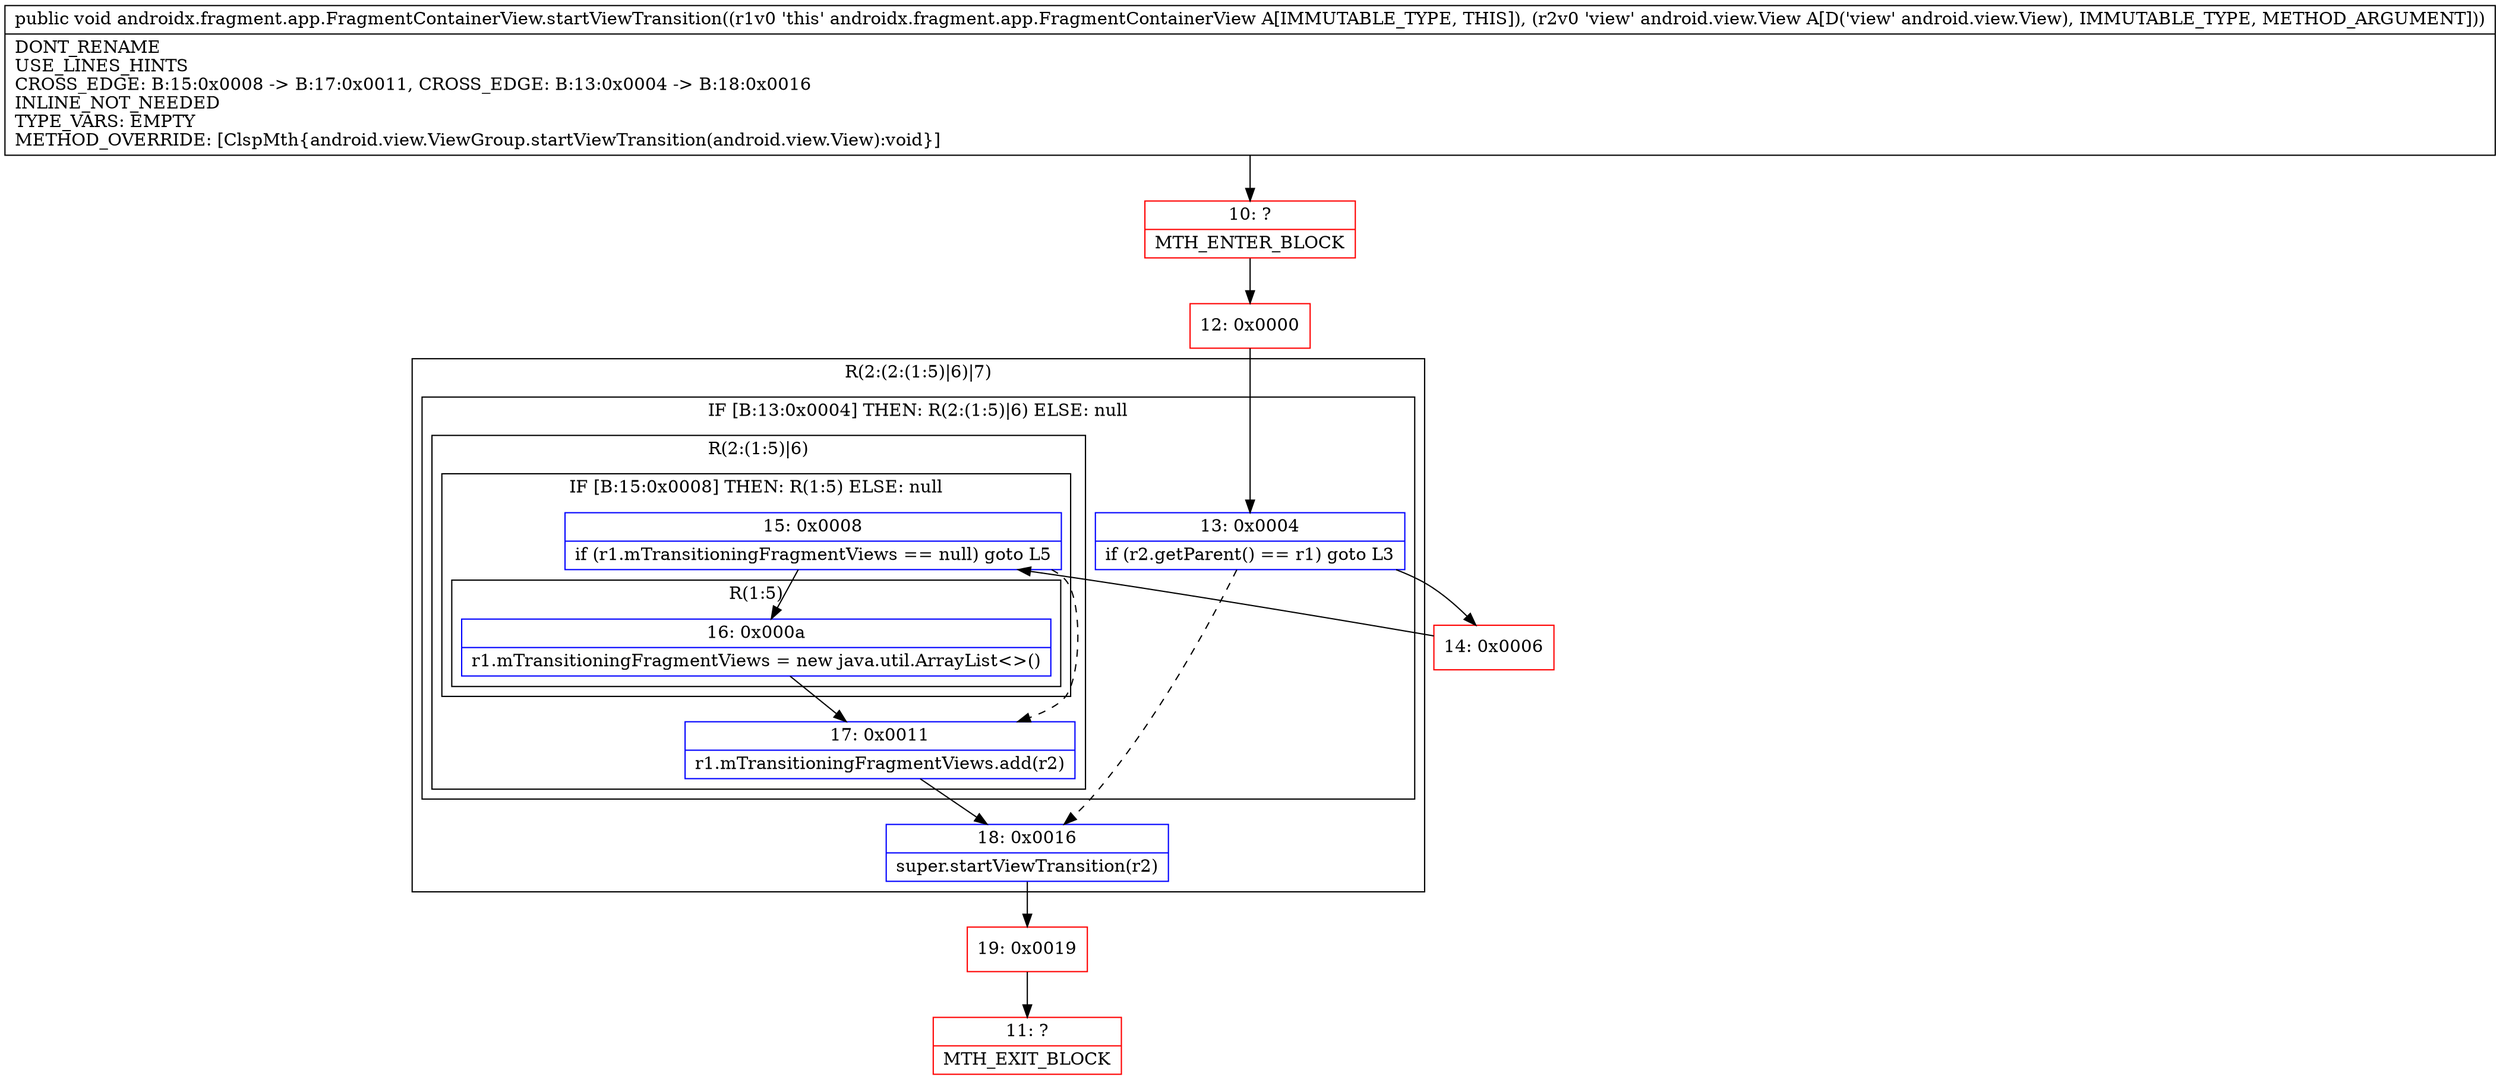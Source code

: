 digraph "CFG forandroidx.fragment.app.FragmentContainerView.startViewTransition(Landroid\/view\/View;)V" {
subgraph cluster_Region_572740437 {
label = "R(2:(2:(1:5)|6)|7)";
node [shape=record,color=blue];
subgraph cluster_IfRegion_540731283 {
label = "IF [B:13:0x0004] THEN: R(2:(1:5)|6) ELSE: null";
node [shape=record,color=blue];
Node_13 [shape=record,label="{13\:\ 0x0004|if (r2.getParent() == r1) goto L3\l}"];
subgraph cluster_Region_1969683960 {
label = "R(2:(1:5)|6)";
node [shape=record,color=blue];
subgraph cluster_IfRegion_2145607183 {
label = "IF [B:15:0x0008] THEN: R(1:5) ELSE: null";
node [shape=record,color=blue];
Node_15 [shape=record,label="{15\:\ 0x0008|if (r1.mTransitioningFragmentViews == null) goto L5\l}"];
subgraph cluster_Region_1197605725 {
label = "R(1:5)";
node [shape=record,color=blue];
Node_16 [shape=record,label="{16\:\ 0x000a|r1.mTransitioningFragmentViews = new java.util.ArrayList\<\>()\l}"];
}
}
Node_17 [shape=record,label="{17\:\ 0x0011|r1.mTransitioningFragmentViews.add(r2)\l}"];
}
}
Node_18 [shape=record,label="{18\:\ 0x0016|super.startViewTransition(r2)\l}"];
}
Node_10 [shape=record,color=red,label="{10\:\ ?|MTH_ENTER_BLOCK\l}"];
Node_12 [shape=record,color=red,label="{12\:\ 0x0000}"];
Node_14 [shape=record,color=red,label="{14\:\ 0x0006}"];
Node_19 [shape=record,color=red,label="{19\:\ 0x0019}"];
Node_11 [shape=record,color=red,label="{11\:\ ?|MTH_EXIT_BLOCK\l}"];
MethodNode[shape=record,label="{public void androidx.fragment.app.FragmentContainerView.startViewTransition((r1v0 'this' androidx.fragment.app.FragmentContainerView A[IMMUTABLE_TYPE, THIS]), (r2v0 'view' android.view.View A[D('view' android.view.View), IMMUTABLE_TYPE, METHOD_ARGUMENT]))  | DONT_RENAME\lUSE_LINES_HINTS\lCROSS_EDGE: B:15:0x0008 \-\> B:17:0x0011, CROSS_EDGE: B:13:0x0004 \-\> B:18:0x0016\lINLINE_NOT_NEEDED\lTYPE_VARS: EMPTY\lMETHOD_OVERRIDE: [ClspMth\{android.view.ViewGroup.startViewTransition(android.view.View):void\}]\l}"];
MethodNode -> Node_10;Node_13 -> Node_14;
Node_13 -> Node_18[style=dashed];
Node_15 -> Node_16;
Node_15 -> Node_17[style=dashed];
Node_16 -> Node_17;
Node_17 -> Node_18;
Node_18 -> Node_19;
Node_10 -> Node_12;
Node_12 -> Node_13;
Node_14 -> Node_15;
Node_19 -> Node_11;
}

